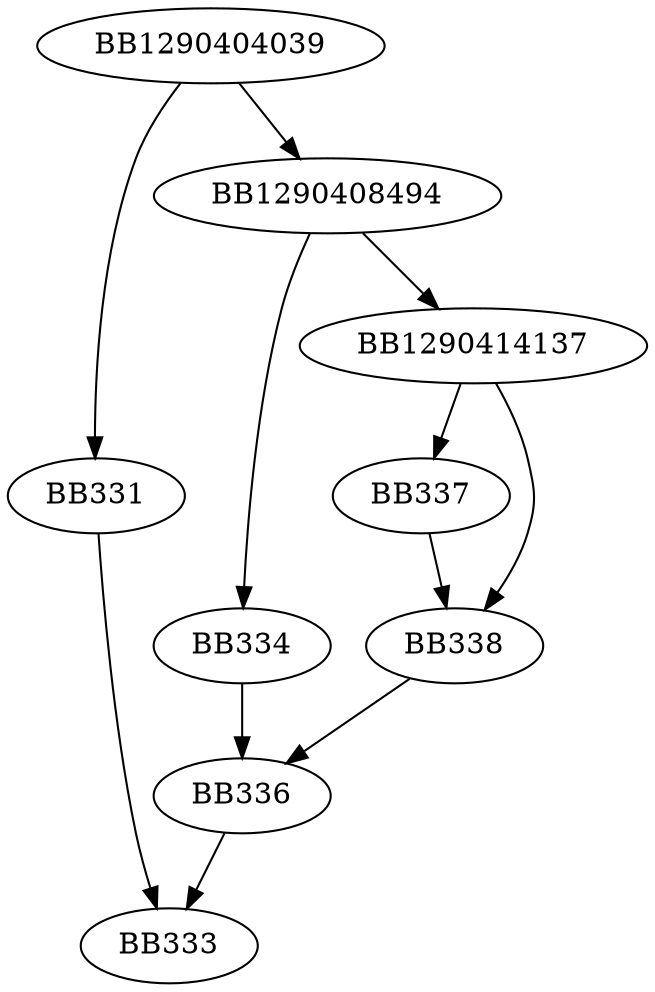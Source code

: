 digraph G{
	BB1290404039->BB331;
	BB1290404039->BB1290408494;
	BB331->BB333;
	BB1290408494->BB334;
	BB1290408494->BB1290414137;
	BB334->BB336;
	BB1290414137->BB337;
	BB1290414137->BB338;
	BB337->BB338;
	BB338->BB336;
	BB336->BB333;
}
